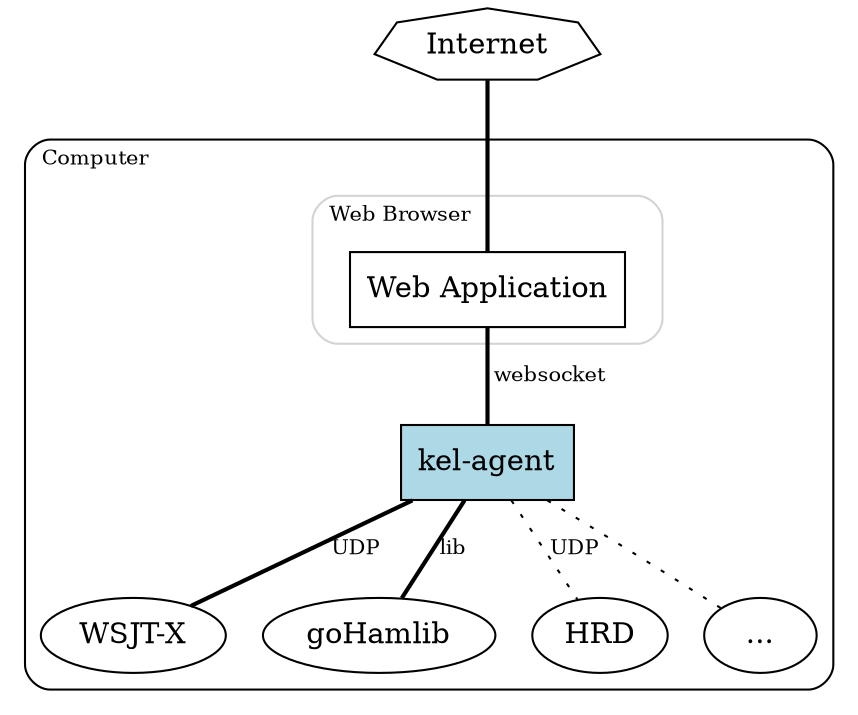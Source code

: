 digraph {
    Internet [ shape=septagon]
    subgraph clusterComputer{
        label="Computer";
        labeljust=l;
        style=rounded;
        fontsize=10;
        subgraph clusterBrowser {
            label="Web Browser                            ";
            labeljust=l;
            fontsize=10;
            color=lightgrey;
            Application [label="Web Application"; shape=box]
        };
        agent [label="kel-agent"; shape=box; style=filled; fillcolor=lightblue]
        WSJTX [label="WSJT-X"]
        rigctld [label="goHamlib"]
        HRD;
        etc [label="..."];
    }

    edge [style=bold; dir=none; fontsize=10;]

    Internet -> Application
    Application -> agent [label=" websocket"]
    agent -> WSJTX [label="UDP"]
    agent -> rigctld [label="lib"]
    agent -> HRD    [label="UDP"; style=dotted]
    agent -> etc   [style=dotted]
}
